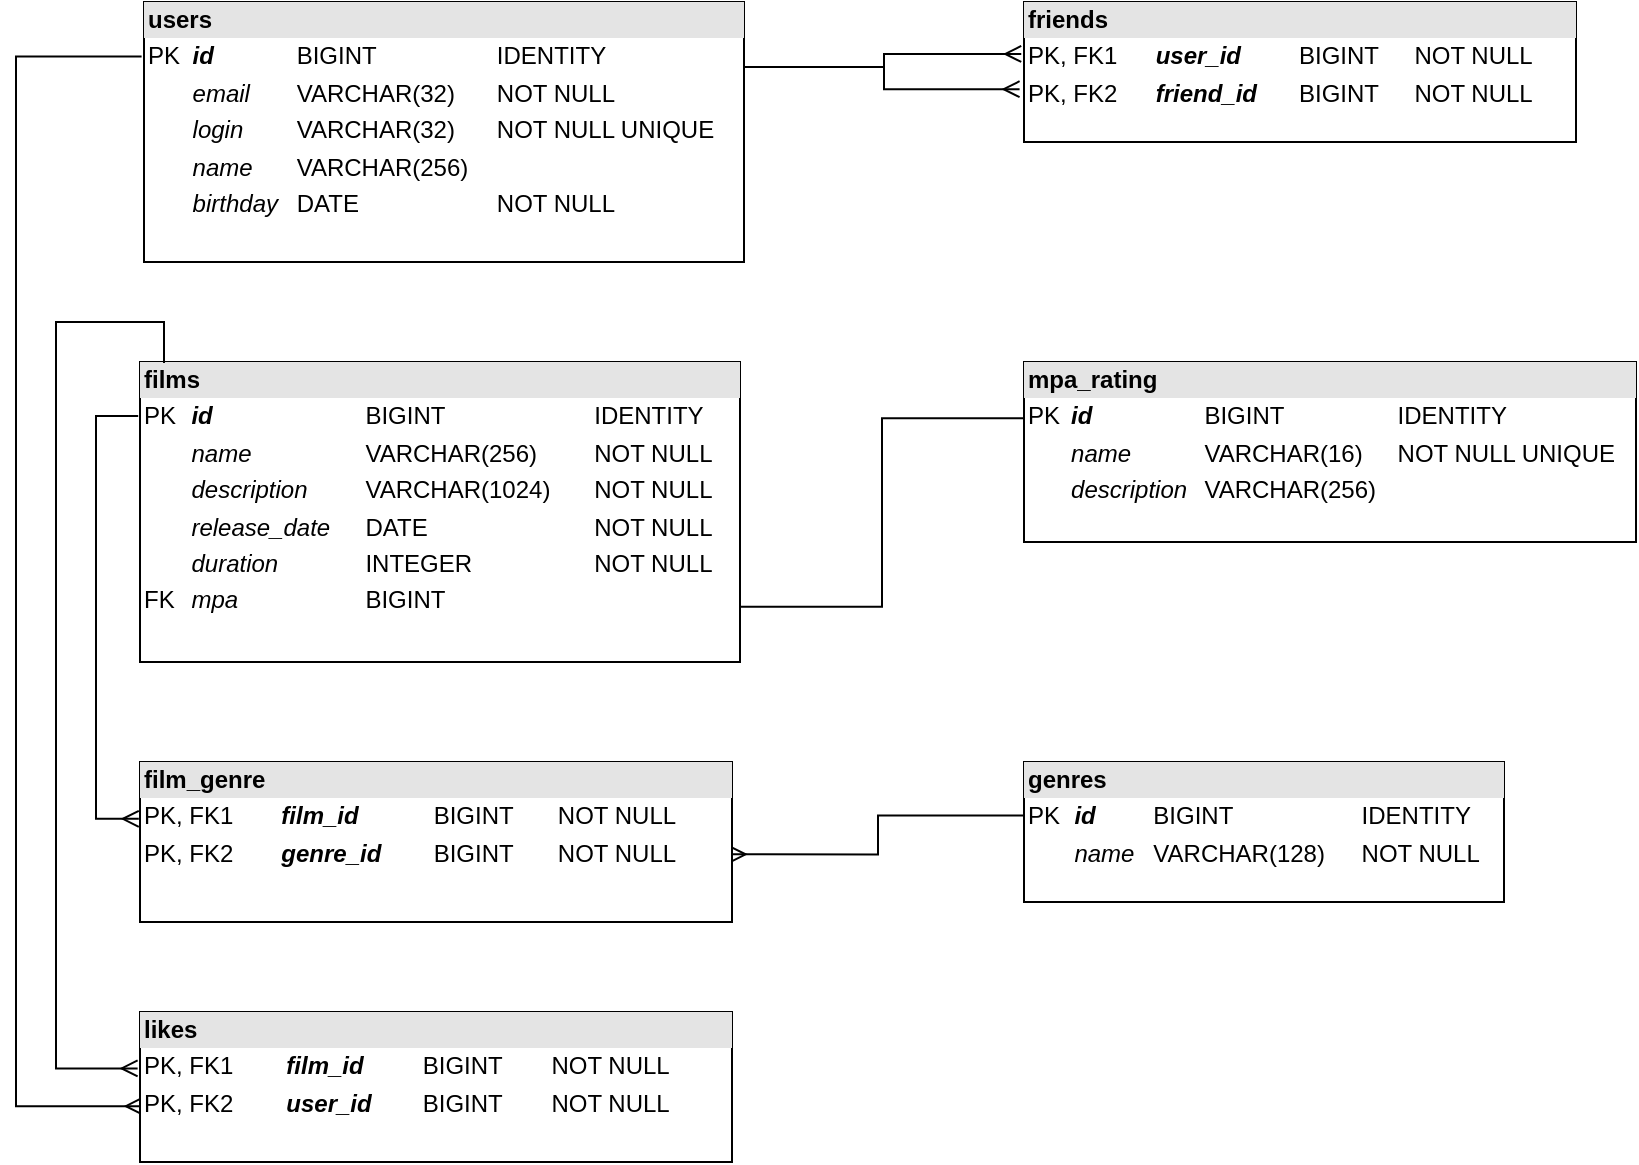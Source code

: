 <mxfile version="20.5.3" type="device"><diagram id="4_xvxgSwDiJT_yYBwLBA" name="Страница 1"><mxGraphModel dx="1024" dy="551" grid="1" gridSize="10" guides="1" tooltips="1" connect="1" arrows="1" fold="1" page="1" pageScale="1" pageWidth="827" pageHeight="1169" math="0" shadow="0"><root><mxCell id="0"/><mxCell id="1" parent="0"/><mxCell id="iFiM13AzhQoLz3zU6F_e-2" value="&lt;div style=&quot;box-sizing:border-box;width:100%;background:#e4e4e4;padding:2px;&quot;&gt;&lt;b&gt;mpa_rating&lt;/b&gt;&lt;/div&gt;&lt;table style=&quot;width:100%;font-size:1em;&quot; cellpadding=&quot;2&quot; cellspacing=&quot;0&quot;&gt;&lt;tbody&gt;&lt;tr&gt;&lt;td&gt;PK&lt;/td&gt;&lt;td&gt;&lt;i&gt;&lt;b&gt;id&lt;/b&gt;&lt;/i&gt;&lt;/td&gt;&lt;td&gt;BIGINT&lt;/td&gt;&lt;td&gt;IDENTITY&lt;/td&gt;&lt;/tr&gt;&lt;tr&gt;&lt;td&gt;&lt;br&gt;&lt;/td&gt;&lt;td&gt;&lt;i&gt;name&lt;/i&gt;&lt;/td&gt;&lt;td&gt;VARCHAR(16)&lt;/td&gt;&lt;td&gt;NOT NULL UNIQUE&lt;/td&gt;&lt;/tr&gt;&lt;tr&gt;&lt;td&gt;&lt;/td&gt;&lt;td&gt;&lt;i&gt;description&lt;/i&gt;&lt;span style=&quot;&quot;&gt;&#9;&lt;/span&gt;&lt;/td&gt;&lt;td&gt;VARCHAR(256)&lt;/td&gt;&lt;td&gt;&lt;br&gt;&lt;/td&gt;&lt;/tr&gt;&lt;/tbody&gt;&lt;/table&gt;" style="verticalAlign=top;align=left;overflow=fill;html=1;" vertex="1" parent="1"><mxGeometry x="514" y="260" width="306" height="90" as="geometry"/></mxCell><mxCell id="iFiM13AzhQoLz3zU6F_e-16" style="edgeStyle=orthogonalEdgeStyle;rounded=0;orthogonalLoop=1;jettySize=auto;html=1;exitX=0.002;exitY=0.383;exitDx=0;exitDy=0;strokeColor=default;startArrow=none;startFill=0;endArrow=ERmany;endFill=0;exitPerimeter=0;entryX=0.996;entryY=0.577;entryDx=0;entryDy=0;entryPerimeter=0;" edge="1" parent="1" source="iFiM13AzhQoLz3zU6F_e-3" target="iFiM13AzhQoLz3zU6F_e-15"><mxGeometry relative="1" as="geometry"><mxPoint x="250" y="500" as="targetPoint"/></mxGeometry></mxCell><mxCell id="iFiM13AzhQoLz3zU6F_e-3" value="&lt;div style=&quot;box-sizing:border-box;width:100%;background:#e4e4e4;padding:2px;&quot;&gt;&lt;b&gt;genres&lt;/b&gt;&lt;/div&gt;&lt;table style=&quot;width:100%;font-size:1em;&quot; cellpadding=&quot;2&quot; cellspacing=&quot;0&quot;&gt;&lt;tbody&gt;&lt;tr&gt;&lt;td&gt;PK&lt;/td&gt;&lt;td&gt;&lt;i&gt;&lt;b&gt;id&lt;/b&gt;&lt;/i&gt;&lt;/td&gt;&lt;td&gt;BIGINT&lt;/td&gt;&lt;td&gt;IDENTITY&lt;/td&gt;&lt;/tr&gt;&lt;tr&gt;&lt;td&gt;&lt;br&gt;&lt;/td&gt;&lt;td&gt;&lt;i&gt;name&lt;/i&gt;&lt;/td&gt;&lt;td&gt;VARCHAR(128)&lt;/td&gt;&lt;td&gt;NOT NULL&lt;/td&gt;&lt;/tr&gt;&lt;/tbody&gt;&lt;/table&gt;" style="verticalAlign=top;align=left;overflow=fill;html=1;" vertex="1" parent="1"><mxGeometry x="514" y="460" width="240" height="70" as="geometry"/></mxCell><mxCell id="iFiM13AzhQoLz3zU6F_e-13" style="edgeStyle=orthogonalEdgeStyle;rounded=0;orthogonalLoop=1;jettySize=auto;html=1;exitX=1;exitY=0.25;exitDx=0;exitDy=0;entryX=-0.005;entryY=0.371;entryDx=0;entryDy=0;strokeColor=default;startArrow=none;startFill=0;endArrow=ERmany;endFill=0;entryPerimeter=0;" edge="1" parent="1" source="iFiM13AzhQoLz3zU6F_e-4" target="iFiM13AzhQoLz3zU6F_e-5"><mxGeometry relative="1" as="geometry"/></mxCell><mxCell id="iFiM13AzhQoLz3zU6F_e-14" style="edgeStyle=orthogonalEdgeStyle;rounded=0;orthogonalLoop=1;jettySize=auto;html=1;exitX=1;exitY=0.25;exitDx=0;exitDy=0;entryX=-0.008;entryY=0.623;entryDx=0;entryDy=0;entryPerimeter=0;strokeColor=default;startArrow=none;startFill=0;endArrow=ERmany;endFill=0;" edge="1" parent="1" source="iFiM13AzhQoLz3zU6F_e-4" target="iFiM13AzhQoLz3zU6F_e-5"><mxGeometry relative="1" as="geometry"/></mxCell><mxCell id="iFiM13AzhQoLz3zU6F_e-22" style="edgeStyle=orthogonalEdgeStyle;rounded=0;orthogonalLoop=1;jettySize=auto;html=1;exitX=-0.004;exitY=0.21;exitDx=0;exitDy=0;entryX=0.003;entryY=0.628;entryDx=0;entryDy=0;strokeColor=default;startArrow=none;startFill=0;endArrow=ERmany;endFill=0;exitPerimeter=0;entryPerimeter=0;" edge="1" parent="1" source="iFiM13AzhQoLz3zU6F_e-4" target="iFiM13AzhQoLz3zU6F_e-20"><mxGeometry relative="1" as="geometry"><Array as="points"><mxPoint x="10" y="107"/><mxPoint x="10" y="632"/></Array></mxGeometry></mxCell><mxCell id="iFiM13AzhQoLz3zU6F_e-4" value="&lt;div style=&quot;box-sizing:border-box;width:100%;background:#e4e4e4;padding:2px;&quot;&gt;&lt;b&gt;users&lt;/b&gt;&lt;/div&gt;&lt;table style=&quot;width:100%;font-size:1em;&quot; cellpadding=&quot;2&quot; cellspacing=&quot;0&quot;&gt;&lt;tbody&gt;&lt;tr&gt;&lt;td&gt;PK&lt;/td&gt;&lt;td&gt;&lt;b&gt;&lt;i&gt;id&lt;/i&gt;&lt;/b&gt;&lt;/td&gt;&lt;td&gt;BIGINT&lt;/td&gt;&lt;td&gt;IDENTITY&lt;/td&gt;&lt;/tr&gt;&lt;tr&gt;&lt;td&gt;&lt;br&gt;&lt;/td&gt;&lt;td&gt;&lt;i&gt;email&lt;/i&gt;&lt;/td&gt;&lt;td style=&quot;&quot;&gt;VARCHAR(32)&lt;/td&gt;&lt;td&gt;NOT NULL&lt;/td&gt;&lt;/tr&gt;&lt;tr&gt;&lt;td&gt;&lt;/td&gt;&lt;td&gt;&lt;i&gt;login&lt;/i&gt;&lt;/td&gt;&lt;td&gt;VARCHAR(32)&lt;/td&gt;&lt;td&gt;NOT NULL UNIQUE&lt;/td&gt;&lt;/tr&gt;&lt;tr&gt;&lt;td&gt;&lt;br&gt;&lt;/td&gt;&lt;td&gt;&lt;i&gt;name&lt;/i&gt;&lt;/td&gt;&lt;td&gt;VARCHAR(256)&lt;/td&gt;&lt;td&gt;&lt;br&gt;&lt;/td&gt;&lt;/tr&gt;&lt;tr&gt;&lt;td&gt;&lt;br&gt;&lt;/td&gt;&lt;td&gt;&lt;i&gt;birthday&lt;/i&gt;&lt;/td&gt;&lt;td&gt;DATE&lt;/td&gt;&lt;td&gt;NOT NULL&lt;/td&gt;&lt;/tr&gt;&lt;/tbody&gt;&lt;/table&gt;" style="verticalAlign=top;align=left;overflow=fill;html=1;" vertex="1" parent="1"><mxGeometry x="74" y="80" width="300" height="130" as="geometry"/></mxCell><mxCell id="iFiM13AzhQoLz3zU6F_e-5" value="&lt;div style=&quot;box-sizing:border-box;width:100%;background:#e4e4e4;padding:2px;&quot;&gt;&lt;b&gt;friends&lt;/b&gt;&lt;/div&gt;&lt;table style=&quot;width:100%;font-size:1em;&quot; cellpadding=&quot;2&quot; cellspacing=&quot;0&quot;&gt;&lt;tbody&gt;&lt;tr&gt;&lt;td&gt;PK, FK1&lt;/td&gt;&lt;td&gt;&lt;i&gt;&lt;b&gt;user_id&lt;/b&gt;&lt;/i&gt;&lt;/td&gt;&lt;td&gt;BIGINT&lt;/td&gt;&lt;td&gt;NOT NULL&lt;/td&gt;&lt;/tr&gt;&lt;tr&gt;&lt;td&gt;PK, FK2&lt;/td&gt;&lt;td&gt;&lt;i&gt;&lt;b&gt;friend_id&lt;/b&gt;&lt;/i&gt;&lt;/td&gt;&lt;td&gt;BIGINT&lt;/td&gt;&lt;td&gt;NOT NULL&lt;/td&gt;&lt;/tr&gt;&lt;/tbody&gt;&lt;/table&gt;" style="verticalAlign=top;align=left;overflow=fill;html=1;" vertex="1" parent="1"><mxGeometry x="514" y="80" width="276" height="70" as="geometry"/></mxCell><mxCell id="iFiM13AzhQoLz3zU6F_e-12" style="edgeStyle=orthogonalEdgeStyle;rounded=0;orthogonalLoop=1;jettySize=auto;html=1;exitX=1.001;exitY=0.816;exitDx=0;exitDy=0;entryX=-0.001;entryY=0.312;entryDx=0;entryDy=0;strokeColor=default;startArrow=none;startFill=0;endArrow=none;endFill=0;entryPerimeter=0;exitPerimeter=0;" edge="1" parent="1" source="iFiM13AzhQoLz3zU6F_e-10" target="iFiM13AzhQoLz3zU6F_e-2"><mxGeometry relative="1" as="geometry"/></mxCell><mxCell id="iFiM13AzhQoLz3zU6F_e-19" style="edgeStyle=orthogonalEdgeStyle;rounded=0;orthogonalLoop=1;jettySize=auto;html=1;exitX=-0.003;exitY=0.18;exitDx=0;exitDy=0;entryX=-0.002;entryY=0.355;entryDx=0;entryDy=0;strokeColor=default;startArrow=none;startFill=0;endArrow=ERmany;endFill=0;exitPerimeter=0;entryPerimeter=0;" edge="1" parent="1" source="iFiM13AzhQoLz3zU6F_e-10" target="iFiM13AzhQoLz3zU6F_e-15"><mxGeometry relative="1" as="geometry"><Array as="points"><mxPoint x="50" y="287"/><mxPoint x="50" y="488"/></Array></mxGeometry></mxCell><mxCell id="iFiM13AzhQoLz3zU6F_e-10" value="&lt;div style=&quot;box-sizing:border-box;width:100%;background:#e4e4e4;padding:2px;&quot;&gt;&lt;b&gt;films&lt;/b&gt;&lt;/div&gt;&lt;table style=&quot;width:100%;font-size:1em;&quot; cellpadding=&quot;2&quot; cellspacing=&quot;0&quot;&gt;&lt;tbody&gt;&lt;tr&gt;&lt;td&gt;PK&lt;/td&gt;&lt;td&gt;&lt;b&gt;&lt;i&gt;id&lt;/i&gt;&lt;/b&gt;&lt;/td&gt;&lt;td&gt;BIGINT&lt;/td&gt;&lt;td&gt;IDENTITY&lt;/td&gt;&lt;/tr&gt;&lt;tr&gt;&lt;td&gt;&lt;br&gt;&lt;/td&gt;&lt;td&gt;&lt;i&gt;name&lt;/i&gt;&lt;/td&gt;&lt;td&gt;VARCHAR(256)&lt;/td&gt;&lt;td&gt;NOT NULL&lt;/td&gt;&lt;/tr&gt;&lt;tr&gt;&lt;td&gt;&lt;/td&gt;&lt;td&gt;&lt;i&gt;description&lt;/i&gt;&lt;/td&gt;&lt;td&gt;VARCHAR(1024)&lt;/td&gt;&lt;td&gt;NOT NULL&lt;/td&gt;&lt;/tr&gt;&lt;tr&gt;&lt;td&gt;&lt;br&gt;&lt;/td&gt;&lt;td&gt;&lt;i&gt;release_date&lt;/i&gt;&lt;/td&gt;&lt;td&gt;DATE&lt;/td&gt;&lt;td&gt;NOT NULL&lt;/td&gt;&lt;/tr&gt;&lt;tr&gt;&lt;td&gt;&lt;br&gt;&lt;/td&gt;&lt;td&gt;&lt;i&gt;duration&lt;/i&gt;&lt;/td&gt;&lt;td&gt;INTEGER&lt;/td&gt;&lt;td&gt;NOT NULL&lt;/td&gt;&lt;/tr&gt;&lt;tr&gt;&lt;td&gt;FK&lt;/td&gt;&lt;td&gt;&lt;i&gt;mpa&lt;/i&gt;&lt;/td&gt;&lt;td&gt;BIGINT&lt;/td&gt;&lt;td&gt;&lt;br&gt;&lt;/td&gt;&lt;/tr&gt;&lt;/tbody&gt;&lt;/table&gt;" style="verticalAlign=top;align=left;overflow=fill;html=1;labelBackgroundColor=none;" vertex="1" parent="1"><mxGeometry x="72" y="260" width="300" height="150" as="geometry"/></mxCell><mxCell id="iFiM13AzhQoLz3zU6F_e-15" value="&lt;div style=&quot;box-sizing:border-box;width:100%;background:#e4e4e4;padding:2px;&quot;&gt;&lt;b&gt;film_genre&lt;/b&gt;&lt;/div&gt;&lt;table style=&quot;width:100%;font-size:1em;&quot; cellpadding=&quot;2&quot; cellspacing=&quot;0&quot;&gt;&lt;tbody&gt;&lt;tr&gt;&lt;td&gt;PK, FK1&lt;/td&gt;&lt;td&gt;&lt;i&gt;&lt;b&gt;film_id&lt;/b&gt;&lt;/i&gt;&lt;/td&gt;&lt;td&gt;BIGINT&lt;/td&gt;&lt;td&gt;NOT NULL&lt;/td&gt;&lt;/tr&gt;&lt;tr&gt;&lt;td&gt;PK, FK2&lt;/td&gt;&lt;td&gt;&lt;i&gt;&lt;b&gt;genre_id&lt;/b&gt;&lt;/i&gt;&lt;/td&gt;&lt;td&gt;BIGINT&lt;/td&gt;&lt;td&gt;NOT NULL&lt;/td&gt;&lt;/tr&gt;&lt;/tbody&gt;&lt;/table&gt;" style="verticalAlign=top;align=left;overflow=fill;html=1;labelBackgroundColor=none;" vertex="1" parent="1"><mxGeometry x="72" y="460" width="296" height="80" as="geometry"/></mxCell><mxCell id="iFiM13AzhQoLz3zU6F_e-21" style="edgeStyle=orthogonalEdgeStyle;rounded=0;orthogonalLoop=1;jettySize=auto;html=1;exitX=-0.004;exitY=0.376;exitDx=0;exitDy=0;entryX=0.041;entryY=0.003;entryDx=0;entryDy=0;entryPerimeter=0;strokeColor=default;startArrow=ERmany;startFill=0;endArrow=none;endFill=0;exitPerimeter=0;" edge="1" parent="1" source="iFiM13AzhQoLz3zU6F_e-20" target="iFiM13AzhQoLz3zU6F_e-10"><mxGeometry relative="1" as="geometry"><Array as="points"><mxPoint x="30" y="613"/><mxPoint x="30" y="240"/><mxPoint x="84" y="240"/><mxPoint x="84" y="261"/></Array></mxGeometry></mxCell><mxCell id="iFiM13AzhQoLz3zU6F_e-20" value="&lt;div style=&quot;box-sizing:border-box;width:100%;background:#e4e4e4;padding:2px;&quot;&gt;&lt;b&gt;likes&lt;/b&gt;&lt;/div&gt;&lt;table style=&quot;width:100%;font-size:1em;&quot; cellpadding=&quot;2&quot; cellspacing=&quot;0&quot;&gt;&lt;tbody&gt;&lt;tr&gt;&lt;td&gt;PK, FK1&lt;/td&gt;&lt;td&gt;&lt;b&gt;&lt;i&gt;film_id&lt;/i&gt;&lt;/b&gt;&lt;/td&gt;&lt;td&gt;BIGINT&lt;/td&gt;&lt;td&gt;NOT NULL&lt;/td&gt;&lt;/tr&gt;&lt;tr&gt;&lt;td&gt;PK, FK2&lt;/td&gt;&lt;td&gt;&lt;b&gt;&lt;i&gt;user_id&lt;/i&gt;&lt;/b&gt;&lt;/td&gt;&lt;td&gt;BIGINT&lt;/td&gt;&lt;td&gt;NOT NULL&lt;/td&gt;&lt;/tr&gt;&lt;/tbody&gt;&lt;/table&gt;" style="verticalAlign=top;align=left;overflow=fill;html=1;labelBackgroundColor=none;" vertex="1" parent="1"><mxGeometry x="72" y="585" width="296" height="75" as="geometry"/></mxCell></root></mxGraphModel></diagram></mxfile>